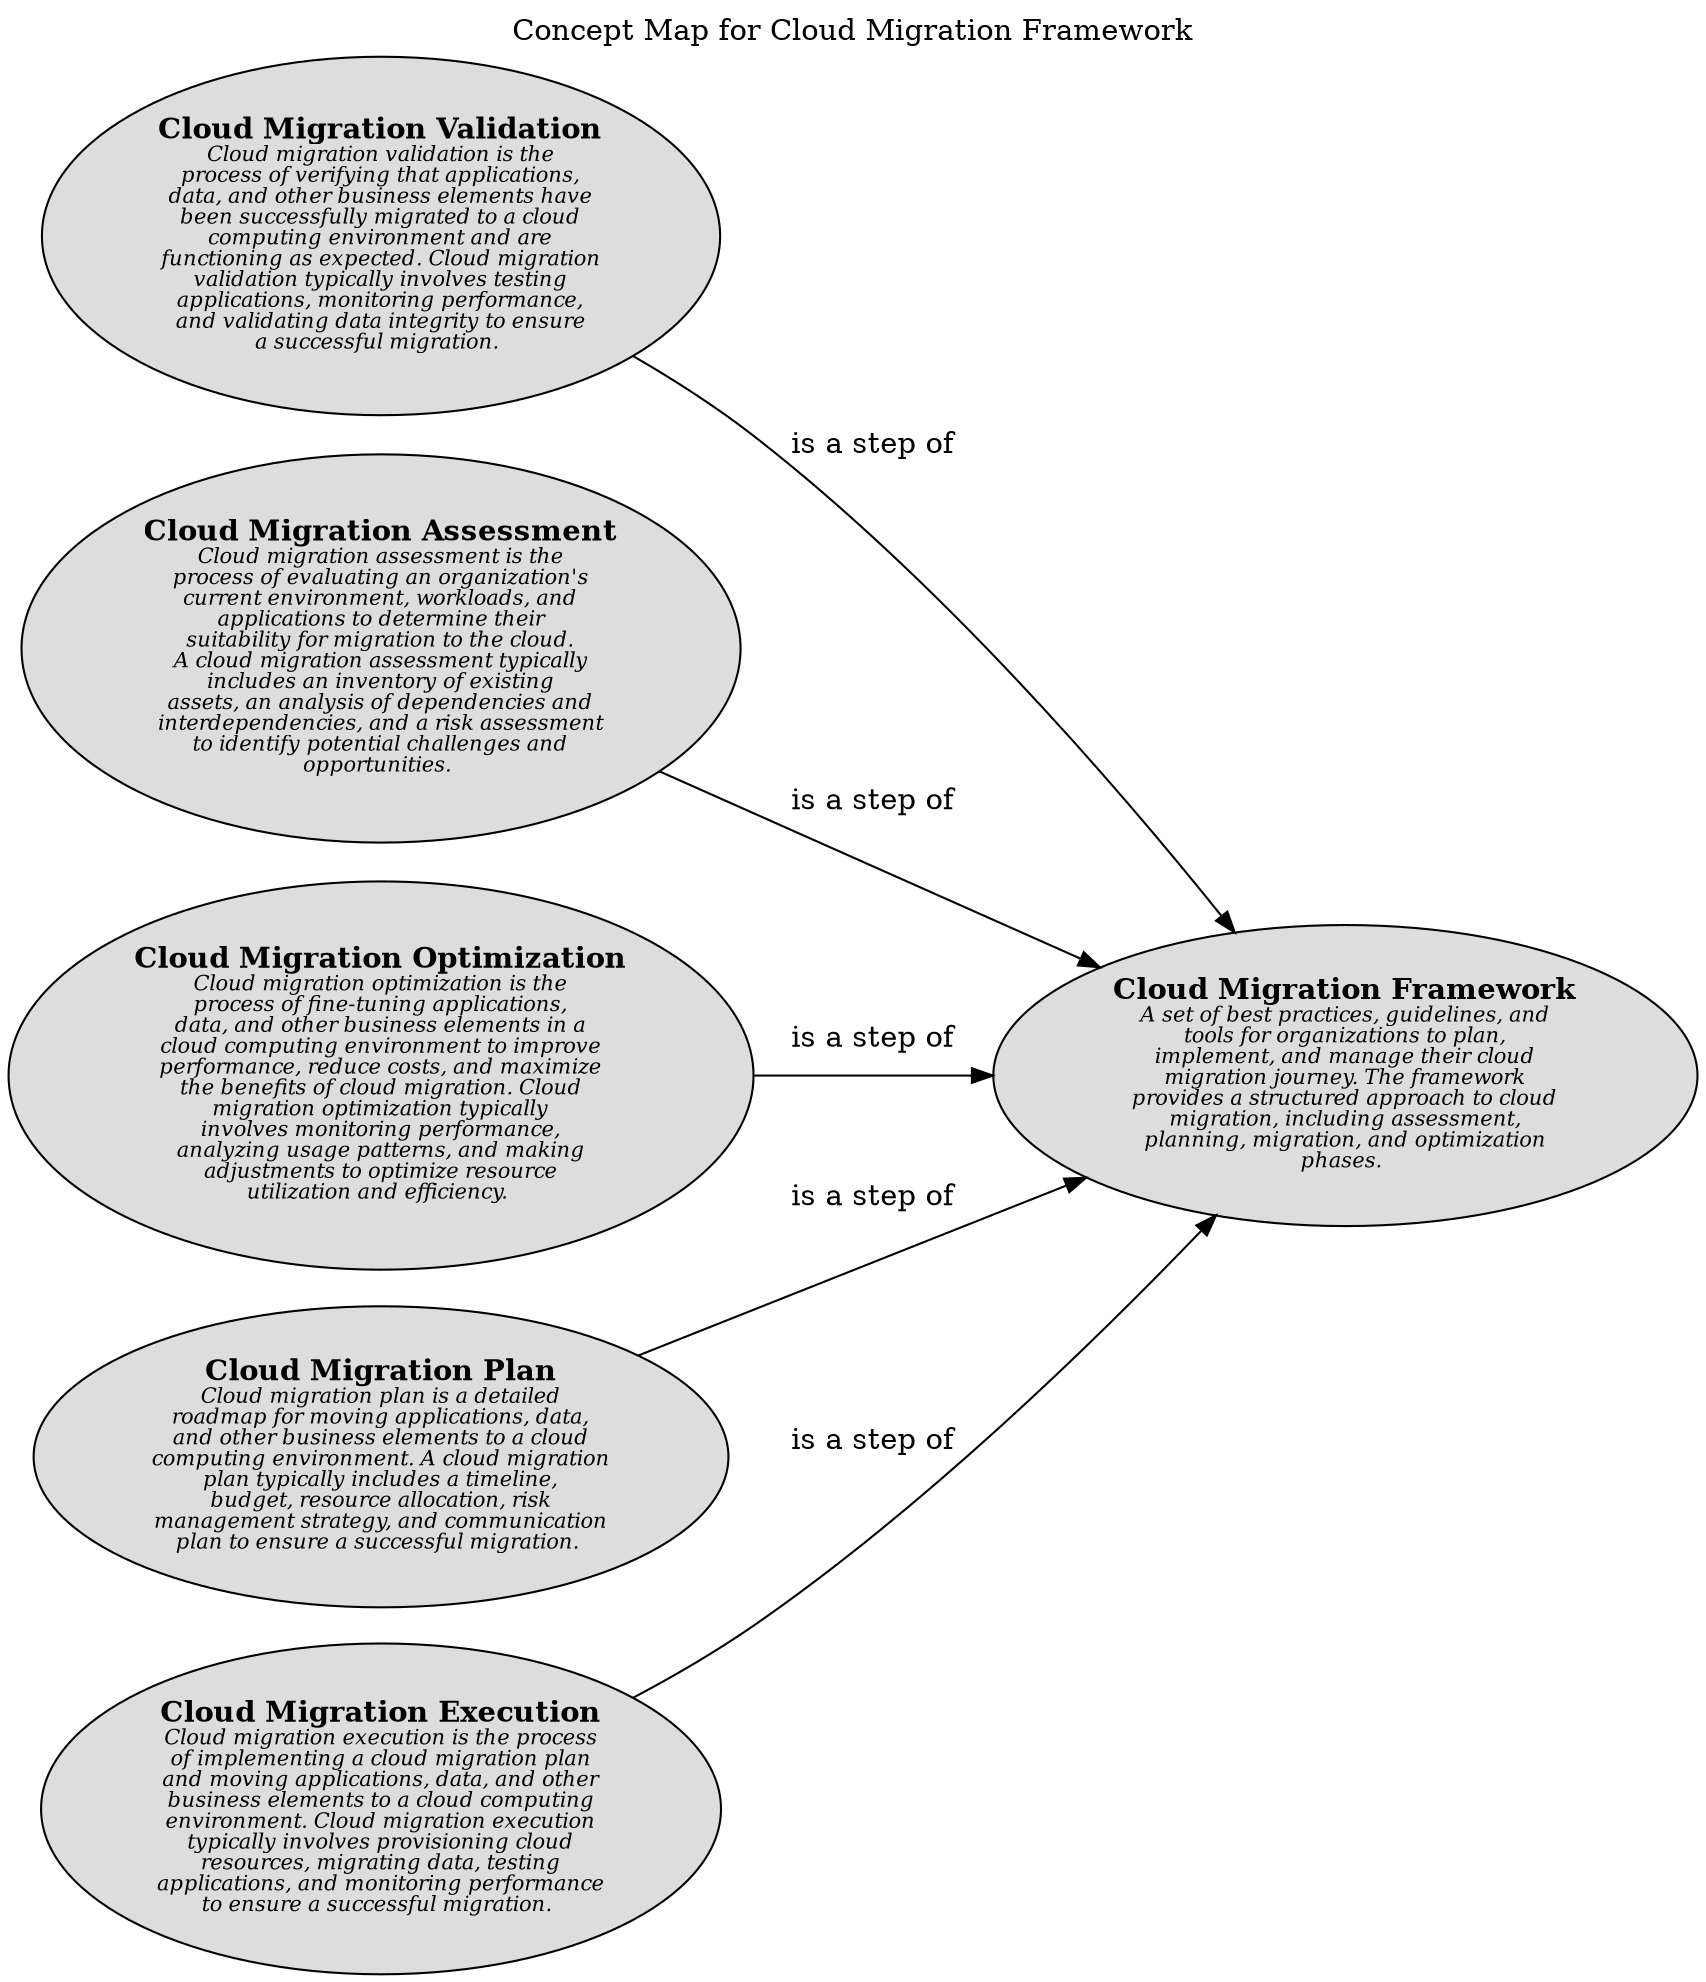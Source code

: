 digraph "Concept Map for Cloud Migration Framework" {
  labelloc= "t"
  label="Concept Map for Cloud Migration Framework"
  rankdir="LR"

  layout=dot
software_development_cloud_framework_cmf__cloud_migration_validation [shape=ellipse style=filled fillcolor="#dddddd" label=<<B>Cloud Migration Validation</B><BR/><FONT POINT-SIZE="10"><I>Cloud migration validation is the<BR/>process of verifying that applications,<BR/>data, and other business elements have<BR/>been successfully migrated to a cloud<BR/>computing environment and are<BR/>functioning as expected. Cloud migration<BR/>validation typically involves testing<BR/>applications, monitoring performance,<BR/>and validating data integrity to ensure<BR/>a successful migration. </I></FONT>>]
software_development_cloud_framework_cmf__cloud_migration_assessment [shape=ellipse style=filled fillcolor="#dddddd" label=<<B>Cloud Migration Assessment</B><BR/><FONT POINT-SIZE="10"><I>Cloud migration assessment is the<BR/>process of evaluating an organization&apos;s<BR/>current environment, workloads, and<BR/>applications to determine their<BR/>suitability for migration to the cloud.<BR/>A cloud migration assessment typically<BR/>includes an inventory of existing<BR/>assets, an analysis of dependencies and<BR/>interdependencies, and a risk assessment<BR/>to identify potential challenges and<BR/>opportunities. </I></FONT>>]
software_development_cloud_framework_cmf__cloud_migration_optimization [shape=ellipse style=filled fillcolor="#dddddd" label=<<B>Cloud Migration Optimization</B><BR/><FONT POINT-SIZE="10"><I>Cloud migration optimization is the<BR/>process of fine-tuning applications,<BR/>data, and other business elements in a<BR/>cloud computing environment to improve<BR/>performance, reduce costs, and maximize<BR/>the benefits of cloud migration. Cloud<BR/>migration optimization typically<BR/>involves monitoring performance,<BR/>analyzing usage patterns, and making<BR/>adjustments to optimize resource<BR/>utilization and efficiency. </I></FONT>>]
software_development_cloud_framework_cmf__cloud_migration_plan [shape=ellipse style=filled fillcolor="#dddddd" label=<<B>Cloud Migration Plan</B><BR/><FONT POINT-SIZE="10"><I>Cloud migration plan is a detailed<BR/>roadmap for moving applications, data,<BR/>and other business elements to a cloud<BR/>computing environment. A cloud migration<BR/>plan typically includes a timeline,<BR/>budget, resource allocation, risk<BR/>management strategy, and communication<BR/>plan to ensure a successful migration. </I></FONT>>]
software_development_cloud_framework_cmf__cloud_migration_execution [shape=ellipse style=filled fillcolor="#dddddd" label=<<B>Cloud Migration Execution</B><BR/><FONT POINT-SIZE="10"><I>Cloud migration execution is the process<BR/>of implementing a cloud migration plan<BR/>and moving applications, data, and other<BR/>business elements to a cloud computing<BR/>environment. Cloud migration execution<BR/>typically involves provisioning cloud<BR/>resources, migrating data, testing<BR/>applications, and monitoring performance<BR/>to ensure a successful migration. </I></FONT>>]
software_development_cloud_framework__cloud_migration_framework [shape=ellipse style=filled fillcolor="#dddddd" label=<<B>Cloud Migration Framework</B><BR/><FONT POINT-SIZE="10"><I>A set of best practices, guidelines, and<BR/>tools for organizations to plan,<BR/>implement, and manage their cloud<BR/>migration journey. The framework<BR/>provides a structured approach to cloud<BR/>migration, including assessment,<BR/>planning, migration, and optimization<BR/>phases. </I></FONT>>]
 
software_development_cloud_framework_cmf__cloud_migration_assessment -> software_development_cloud_framework__cloud_migration_framework [label=<is a step of<BR/><FONT POINT-SIZE="10"><I> </I></FONT>>]
software_development_cloud_framework_cmf__cloud_migration_plan -> software_development_cloud_framework__cloud_migration_framework [label=<is a step of<BR/><FONT POINT-SIZE="10"><I> </I></FONT>>]
software_development_cloud_framework_cmf__cloud_migration_execution -> software_development_cloud_framework__cloud_migration_framework [label=<is a step of<BR/><FONT POINT-SIZE="10"><I> </I></FONT>>]
software_development_cloud_framework_cmf__cloud_migration_optimization -> software_development_cloud_framework__cloud_migration_framework [label=<is a step of<BR/><FONT POINT-SIZE="10"><I> </I></FONT>>]
software_development_cloud_framework_cmf__cloud_migration_validation -> software_development_cloud_framework__cloud_migration_framework [label=<is a step of<BR/><FONT POINT-SIZE="10"><I> </I></FONT>>]
 
}

// (generated by Overarch with template views/view.dot.cmb)
